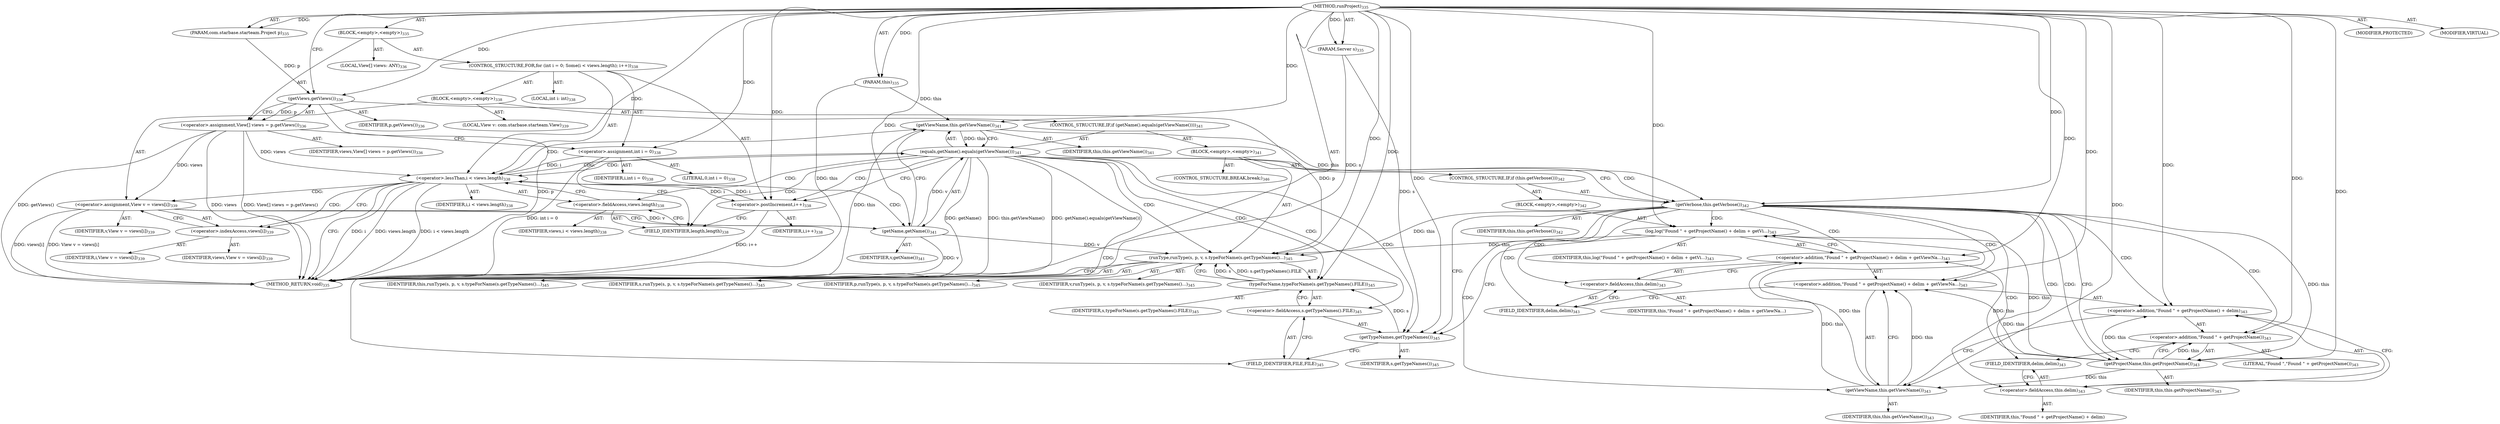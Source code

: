 digraph "runProject" {  
"111669149701" [label = <(METHOD,runProject)<SUB>335</SUB>> ]
"115964116996" [label = <(PARAM,this)<SUB>335</SUB>> ]
"115964117020" [label = <(PARAM,Server s)<SUB>335</SUB>> ]
"115964117021" [label = <(PARAM,com.starbase.starteam.Project p)<SUB>335</SUB>> ]
"25769803791" [label = <(BLOCK,&lt;empty&gt;,&lt;empty&gt;)<SUB>335</SUB>> ]
"94489280520" [label = <(LOCAL,View[] views: ANY)<SUB>336</SUB>> ]
"30064771163" [label = <(&lt;operator&gt;.assignment,View[] views = p.getViews())<SUB>336</SUB>> ]
"68719476857" [label = <(IDENTIFIER,views,View[] views = p.getViews())<SUB>336</SUB>> ]
"30064771164" [label = <(getViews,getViews())<SUB>336</SUB>> ]
"68719476858" [label = <(IDENTIFIER,p,getViews())<SUB>336</SUB>> ]
"47244640265" [label = <(CONTROL_STRUCTURE,FOR,for (int i = 0; Some(i &lt; views.length); i++))<SUB>338</SUB>> ]
"94489280521" [label = <(LOCAL,int i: int)<SUB>338</SUB>> ]
"30064771165" [label = <(&lt;operator&gt;.assignment,int i = 0)<SUB>338</SUB>> ]
"68719476859" [label = <(IDENTIFIER,i,int i = 0)<SUB>338</SUB>> ]
"90194313241" [label = <(LITERAL,0,int i = 0)<SUB>338</SUB>> ]
"30064771166" [label = <(&lt;operator&gt;.lessThan,i &lt; views.length)<SUB>338</SUB>> ]
"68719476860" [label = <(IDENTIFIER,i,i &lt; views.length)<SUB>338</SUB>> ]
"30064771167" [label = <(&lt;operator&gt;.fieldAccess,views.length)<SUB>338</SUB>> ]
"68719476861" [label = <(IDENTIFIER,views,i &lt; views.length)<SUB>338</SUB>> ]
"55834574852" [label = <(FIELD_IDENTIFIER,length,length)<SUB>338</SUB>> ]
"30064771168" [label = <(&lt;operator&gt;.postIncrement,i++)<SUB>338</SUB>> ]
"68719476862" [label = <(IDENTIFIER,i,i++)<SUB>338</SUB>> ]
"25769803792" [label = <(BLOCK,&lt;empty&gt;,&lt;empty&gt;)<SUB>338</SUB>> ]
"94489280522" [label = <(LOCAL,View v: com.starbase.starteam.View)<SUB>339</SUB>> ]
"30064771169" [label = <(&lt;operator&gt;.assignment,View v = views[i])<SUB>339</SUB>> ]
"68719476863" [label = <(IDENTIFIER,v,View v = views[i])<SUB>339</SUB>> ]
"30064771170" [label = <(&lt;operator&gt;.indexAccess,views[i])<SUB>339</SUB>> ]
"68719476864" [label = <(IDENTIFIER,views,View v = views[i])<SUB>339</SUB>> ]
"68719476865" [label = <(IDENTIFIER,i,View v = views[i])<SUB>339</SUB>> ]
"47244640266" [label = <(CONTROL_STRUCTURE,IF,if (getName().equals(getViewName())))<SUB>341</SUB>> ]
"30064771171" [label = <(equals,getName().equals(getViewName()))<SUB>341</SUB>> ]
"30064771172" [label = <(getName,getName())<SUB>341</SUB>> ]
"68719476866" [label = <(IDENTIFIER,v,getName())<SUB>341</SUB>> ]
"30064771173" [label = <(getViewName,this.getViewName())<SUB>341</SUB>> ]
"68719476764" [label = <(IDENTIFIER,this,this.getViewName())<SUB>341</SUB>> ]
"25769803793" [label = <(BLOCK,&lt;empty&gt;,&lt;empty&gt;)<SUB>341</SUB>> ]
"47244640267" [label = <(CONTROL_STRUCTURE,IF,if (this.getVerbose()))<SUB>342</SUB>> ]
"30064771174" [label = <(getVerbose,this.getVerbose())<SUB>342</SUB>> ]
"68719476765" [label = <(IDENTIFIER,this,this.getVerbose())<SUB>342</SUB>> ]
"25769803794" [label = <(BLOCK,&lt;empty&gt;,&lt;empty&gt;)<SUB>342</SUB>> ]
"30064771175" [label = <(log,log(&quot;Found &quot; + getProjectName() + delim + getVi...)<SUB>343</SUB>> ]
"68719476768" [label = <(IDENTIFIER,this,log(&quot;Found &quot; + getProjectName() + delim + getVi...)<SUB>343</SUB>> ]
"30064771176" [label = <(&lt;operator&gt;.addition,&quot;Found &quot; + getProjectName() + delim + getViewNa...)<SUB>343</SUB>> ]
"30064771177" [label = <(&lt;operator&gt;.addition,&quot;Found &quot; + getProjectName() + delim + getViewNa...)<SUB>343</SUB>> ]
"30064771178" [label = <(&lt;operator&gt;.addition,&quot;Found &quot; + getProjectName() + delim)<SUB>343</SUB>> ]
"30064771179" [label = <(&lt;operator&gt;.addition,&quot;Found &quot; + getProjectName())<SUB>343</SUB>> ]
"90194313242" [label = <(LITERAL,&quot;Found &quot;,&quot;Found &quot; + getProjectName())<SUB>343</SUB>> ]
"30064771180" [label = <(getProjectName,this.getProjectName())<SUB>343</SUB>> ]
"68719476766" [label = <(IDENTIFIER,this,this.getProjectName())<SUB>343</SUB>> ]
"30064771181" [label = <(&lt;operator&gt;.fieldAccess,this.delim)<SUB>343</SUB>> ]
"68719476867" [label = <(IDENTIFIER,this,&quot;Found &quot; + getProjectName() + delim)> ]
"55834574853" [label = <(FIELD_IDENTIFIER,delim,delim)<SUB>343</SUB>> ]
"30064771182" [label = <(getViewName,this.getViewName())<SUB>343</SUB>> ]
"68719476767" [label = <(IDENTIFIER,this,this.getViewName())<SUB>343</SUB>> ]
"30064771183" [label = <(&lt;operator&gt;.fieldAccess,this.delim)<SUB>343</SUB>> ]
"68719476868" [label = <(IDENTIFIER,this,&quot;Found &quot; + getProjectName() + delim + getViewNa...)> ]
"55834574854" [label = <(FIELD_IDENTIFIER,delim,delim)<SUB>343</SUB>> ]
"30064771184" [label = <(runType,runType(s, p, v, s.typeForName(s.getTypeNames()...)<SUB>345</SUB>> ]
"68719476769" [label = <(IDENTIFIER,this,runType(s, p, v, s.typeForName(s.getTypeNames()...)<SUB>345</SUB>> ]
"68719476869" [label = <(IDENTIFIER,s,runType(s, p, v, s.typeForName(s.getTypeNames()...)<SUB>345</SUB>> ]
"68719476870" [label = <(IDENTIFIER,p,runType(s, p, v, s.typeForName(s.getTypeNames()...)<SUB>345</SUB>> ]
"68719476871" [label = <(IDENTIFIER,v,runType(s, p, v, s.typeForName(s.getTypeNames()...)<SUB>345</SUB>> ]
"30064771185" [label = <(typeForName,typeForName(s.getTypeNames().FILE))<SUB>345</SUB>> ]
"68719476872" [label = <(IDENTIFIER,s,typeForName(s.getTypeNames().FILE))<SUB>345</SUB>> ]
"30064771186" [label = <(&lt;operator&gt;.fieldAccess,s.getTypeNames().FILE)<SUB>345</SUB>> ]
"30064771187" [label = <(getTypeNames,getTypeNames())<SUB>345</SUB>> ]
"68719476873" [label = <(IDENTIFIER,s,getTypeNames())<SUB>345</SUB>> ]
"55834574855" [label = <(FIELD_IDENTIFIER,FILE,FILE)<SUB>345</SUB>> ]
"47244640268" [label = <(CONTROL_STRUCTURE,BREAK,break;)<SUB>346</SUB>> ]
"133143986209" [label = <(MODIFIER,PROTECTED)> ]
"133143986210" [label = <(MODIFIER,VIRTUAL)> ]
"128849018885" [label = <(METHOD_RETURN,void)<SUB>335</SUB>> ]
  "111669149701" -> "115964116996"  [ label = "AST: "] 
  "111669149701" -> "115964117020"  [ label = "AST: "] 
  "111669149701" -> "115964117021"  [ label = "AST: "] 
  "111669149701" -> "25769803791"  [ label = "AST: "] 
  "111669149701" -> "133143986209"  [ label = "AST: "] 
  "111669149701" -> "133143986210"  [ label = "AST: "] 
  "111669149701" -> "128849018885"  [ label = "AST: "] 
  "25769803791" -> "94489280520"  [ label = "AST: "] 
  "25769803791" -> "30064771163"  [ label = "AST: "] 
  "25769803791" -> "47244640265"  [ label = "AST: "] 
  "30064771163" -> "68719476857"  [ label = "AST: "] 
  "30064771163" -> "30064771164"  [ label = "AST: "] 
  "30064771164" -> "68719476858"  [ label = "AST: "] 
  "47244640265" -> "94489280521"  [ label = "AST: "] 
  "47244640265" -> "30064771165"  [ label = "AST: "] 
  "47244640265" -> "30064771166"  [ label = "AST: "] 
  "47244640265" -> "30064771168"  [ label = "AST: "] 
  "47244640265" -> "25769803792"  [ label = "AST: "] 
  "30064771165" -> "68719476859"  [ label = "AST: "] 
  "30064771165" -> "90194313241"  [ label = "AST: "] 
  "30064771166" -> "68719476860"  [ label = "AST: "] 
  "30064771166" -> "30064771167"  [ label = "AST: "] 
  "30064771167" -> "68719476861"  [ label = "AST: "] 
  "30064771167" -> "55834574852"  [ label = "AST: "] 
  "30064771168" -> "68719476862"  [ label = "AST: "] 
  "25769803792" -> "94489280522"  [ label = "AST: "] 
  "25769803792" -> "30064771169"  [ label = "AST: "] 
  "25769803792" -> "47244640266"  [ label = "AST: "] 
  "30064771169" -> "68719476863"  [ label = "AST: "] 
  "30064771169" -> "30064771170"  [ label = "AST: "] 
  "30064771170" -> "68719476864"  [ label = "AST: "] 
  "30064771170" -> "68719476865"  [ label = "AST: "] 
  "47244640266" -> "30064771171"  [ label = "AST: "] 
  "47244640266" -> "25769803793"  [ label = "AST: "] 
  "30064771171" -> "30064771172"  [ label = "AST: "] 
  "30064771171" -> "30064771173"  [ label = "AST: "] 
  "30064771172" -> "68719476866"  [ label = "AST: "] 
  "30064771173" -> "68719476764"  [ label = "AST: "] 
  "25769803793" -> "47244640267"  [ label = "AST: "] 
  "25769803793" -> "30064771184"  [ label = "AST: "] 
  "25769803793" -> "47244640268"  [ label = "AST: "] 
  "47244640267" -> "30064771174"  [ label = "AST: "] 
  "47244640267" -> "25769803794"  [ label = "AST: "] 
  "30064771174" -> "68719476765"  [ label = "AST: "] 
  "25769803794" -> "30064771175"  [ label = "AST: "] 
  "30064771175" -> "68719476768"  [ label = "AST: "] 
  "30064771175" -> "30064771176"  [ label = "AST: "] 
  "30064771176" -> "30064771177"  [ label = "AST: "] 
  "30064771176" -> "30064771183"  [ label = "AST: "] 
  "30064771177" -> "30064771178"  [ label = "AST: "] 
  "30064771177" -> "30064771182"  [ label = "AST: "] 
  "30064771178" -> "30064771179"  [ label = "AST: "] 
  "30064771178" -> "30064771181"  [ label = "AST: "] 
  "30064771179" -> "90194313242"  [ label = "AST: "] 
  "30064771179" -> "30064771180"  [ label = "AST: "] 
  "30064771180" -> "68719476766"  [ label = "AST: "] 
  "30064771181" -> "68719476867"  [ label = "AST: "] 
  "30064771181" -> "55834574853"  [ label = "AST: "] 
  "30064771182" -> "68719476767"  [ label = "AST: "] 
  "30064771183" -> "68719476868"  [ label = "AST: "] 
  "30064771183" -> "55834574854"  [ label = "AST: "] 
  "30064771184" -> "68719476769"  [ label = "AST: "] 
  "30064771184" -> "68719476869"  [ label = "AST: "] 
  "30064771184" -> "68719476870"  [ label = "AST: "] 
  "30064771184" -> "68719476871"  [ label = "AST: "] 
  "30064771184" -> "30064771185"  [ label = "AST: "] 
  "30064771185" -> "68719476872"  [ label = "AST: "] 
  "30064771185" -> "30064771186"  [ label = "AST: "] 
  "30064771186" -> "30064771187"  [ label = "AST: "] 
  "30064771186" -> "55834574855"  [ label = "AST: "] 
  "30064771187" -> "68719476873"  [ label = "AST: "] 
  "30064771163" -> "30064771165"  [ label = "CFG: "] 
  "30064771164" -> "30064771163"  [ label = "CFG: "] 
  "30064771165" -> "55834574852"  [ label = "CFG: "] 
  "30064771166" -> "128849018885"  [ label = "CFG: "] 
  "30064771166" -> "30064771170"  [ label = "CFG: "] 
  "30064771168" -> "55834574852"  [ label = "CFG: "] 
  "30064771167" -> "30064771166"  [ label = "CFG: "] 
  "30064771169" -> "30064771172"  [ label = "CFG: "] 
  "55834574852" -> "30064771167"  [ label = "CFG: "] 
  "30064771170" -> "30064771169"  [ label = "CFG: "] 
  "30064771171" -> "30064771174"  [ label = "CFG: "] 
  "30064771171" -> "30064771168"  [ label = "CFG: "] 
  "30064771172" -> "30064771173"  [ label = "CFG: "] 
  "30064771173" -> "30064771171"  [ label = "CFG: "] 
  "30064771184" -> "128849018885"  [ label = "CFG: "] 
  "30064771174" -> "30064771180"  [ label = "CFG: "] 
  "30064771174" -> "30064771187"  [ label = "CFG: "] 
  "30064771185" -> "30064771184"  [ label = "CFG: "] 
  "30064771175" -> "30064771187"  [ label = "CFG: "] 
  "30064771186" -> "30064771185"  [ label = "CFG: "] 
  "30064771176" -> "30064771175"  [ label = "CFG: "] 
  "30064771187" -> "55834574855"  [ label = "CFG: "] 
  "55834574855" -> "30064771186"  [ label = "CFG: "] 
  "30064771177" -> "55834574854"  [ label = "CFG: "] 
  "30064771183" -> "30064771176"  [ label = "CFG: "] 
  "30064771178" -> "30064771182"  [ label = "CFG: "] 
  "30064771182" -> "30064771177"  [ label = "CFG: "] 
  "55834574854" -> "30064771183"  [ label = "CFG: "] 
  "30064771179" -> "55834574853"  [ label = "CFG: "] 
  "30064771181" -> "30064771178"  [ label = "CFG: "] 
  "30064771180" -> "30064771179"  [ label = "CFG: "] 
  "55834574853" -> "30064771181"  [ label = "CFG: "] 
  "111669149701" -> "30064771164"  [ label = "CFG: "] 
  "115964116996" -> "128849018885"  [ label = "DDG: this"] 
  "115964117020" -> "128849018885"  [ label = "DDG: s"] 
  "30064771163" -> "128849018885"  [ label = "DDG: views"] 
  "30064771164" -> "128849018885"  [ label = "DDG: p"] 
  "30064771163" -> "128849018885"  [ label = "DDG: getViews()"] 
  "30064771163" -> "128849018885"  [ label = "DDG: View[] views = p.getViews()"] 
  "30064771165" -> "128849018885"  [ label = "DDG: int i = 0"] 
  "30064771166" -> "128849018885"  [ label = "DDG: i"] 
  "30064771166" -> "128849018885"  [ label = "DDG: views.length"] 
  "30064771166" -> "128849018885"  [ label = "DDG: i &lt; views.length"] 
  "30064771169" -> "128849018885"  [ label = "DDG: views[i]"] 
  "30064771169" -> "128849018885"  [ label = "DDG: View v = views[i]"] 
  "30064771172" -> "128849018885"  [ label = "DDG: v"] 
  "30064771171" -> "128849018885"  [ label = "DDG: getName()"] 
  "30064771173" -> "128849018885"  [ label = "DDG: this"] 
  "30064771171" -> "128849018885"  [ label = "DDG: this.getViewName()"] 
  "30064771171" -> "128849018885"  [ label = "DDG: getName().equals(getViewName())"] 
  "30064771168" -> "128849018885"  [ label = "DDG: i++"] 
  "111669149701" -> "115964116996"  [ label = "DDG: "] 
  "111669149701" -> "115964117020"  [ label = "DDG: "] 
  "111669149701" -> "115964117021"  [ label = "DDG: "] 
  "30064771164" -> "30064771163"  [ label = "DDG: p"] 
  "111669149701" -> "30064771165"  [ label = "DDG: "] 
  "115964117021" -> "30064771164"  [ label = "DDG: p"] 
  "111669149701" -> "30064771164"  [ label = "DDG: "] 
  "30064771165" -> "30064771166"  [ label = "DDG: i"] 
  "30064771168" -> "30064771166"  [ label = "DDG: i"] 
  "111669149701" -> "30064771166"  [ label = "DDG: "] 
  "30064771163" -> "30064771166"  [ label = "DDG: views"] 
  "30064771166" -> "30064771168"  [ label = "DDG: i"] 
  "111669149701" -> "30064771168"  [ label = "DDG: "] 
  "30064771163" -> "30064771169"  [ label = "DDG: views"] 
  "30064771172" -> "30064771171"  [ label = "DDG: v"] 
  "30064771173" -> "30064771171"  [ label = "DDG: this"] 
  "30064771169" -> "30064771172"  [ label = "DDG: v"] 
  "111669149701" -> "30064771172"  [ label = "DDG: "] 
  "115964116996" -> "30064771173"  [ label = "DDG: this"] 
  "111669149701" -> "30064771173"  [ label = "DDG: "] 
  "30064771174" -> "30064771184"  [ label = "DDG: this"] 
  "30064771175" -> "30064771184"  [ label = "DDG: this"] 
  "111669149701" -> "30064771184"  [ label = "DDG: "] 
  "30064771185" -> "30064771184"  [ label = "DDG: s"] 
  "30064771164" -> "30064771184"  [ label = "DDG: p"] 
  "30064771172" -> "30064771184"  [ label = "DDG: v"] 
  "30064771185" -> "30064771184"  [ label = "DDG: s.getTypeNames().FILE"] 
  "30064771173" -> "30064771174"  [ label = "DDG: this"] 
  "111669149701" -> "30064771174"  [ label = "DDG: "] 
  "30064771187" -> "30064771185"  [ label = "DDG: s"] 
  "111669149701" -> "30064771185"  [ label = "DDG: "] 
  "30064771182" -> "30064771175"  [ label = "DDG: this"] 
  "111669149701" -> "30064771175"  [ label = "DDG: "] 
  "30064771180" -> "30064771175"  [ label = "DDG: this"] 
  "111669149701" -> "30064771176"  [ label = "DDG: "] 
  "30064771180" -> "30064771176"  [ label = "DDG: this"] 
  "30064771182" -> "30064771176"  [ label = "DDG: this"] 
  "115964117020" -> "30064771187"  [ label = "DDG: s"] 
  "111669149701" -> "30064771187"  [ label = "DDG: "] 
  "111669149701" -> "30064771177"  [ label = "DDG: "] 
  "30064771180" -> "30064771177"  [ label = "DDG: this"] 
  "30064771182" -> "30064771177"  [ label = "DDG: this"] 
  "111669149701" -> "30064771178"  [ label = "DDG: "] 
  "30064771180" -> "30064771178"  [ label = "DDG: this"] 
  "30064771180" -> "30064771182"  [ label = "DDG: this"] 
  "111669149701" -> "30064771182"  [ label = "DDG: "] 
  "111669149701" -> "30064771179"  [ label = "DDG: "] 
  "30064771180" -> "30064771179"  [ label = "DDG: this"] 
  "30064771174" -> "30064771180"  [ label = "DDG: this"] 
  "111669149701" -> "30064771180"  [ label = "DDG: "] 
  "30064771166" -> "30064771173"  [ label = "CDG: "] 
  "30064771166" -> "30064771169"  [ label = "CDG: "] 
  "30064771166" -> "30064771170"  [ label = "CDG: "] 
  "30064771166" -> "30064771171"  [ label = "CDG: "] 
  "30064771166" -> "30064771172"  [ label = "CDG: "] 
  "30064771171" -> "55834574852"  [ label = "CDG: "] 
  "30064771171" -> "55834574855"  [ label = "CDG: "] 
  "30064771171" -> "30064771166"  [ label = "CDG: "] 
  "30064771171" -> "30064771167"  [ label = "CDG: "] 
  "30064771171" -> "30064771168"  [ label = "CDG: "] 
  "30064771171" -> "30064771174"  [ label = "CDG: "] 
  "30064771171" -> "30064771184"  [ label = "CDG: "] 
  "30064771171" -> "30064771185"  [ label = "CDG: "] 
  "30064771171" -> "30064771186"  [ label = "CDG: "] 
  "30064771171" -> "30064771187"  [ label = "CDG: "] 
  "30064771174" -> "55834574853"  [ label = "CDG: "] 
  "30064771174" -> "55834574854"  [ label = "CDG: "] 
  "30064771174" -> "30064771175"  [ label = "CDG: "] 
  "30064771174" -> "30064771176"  [ label = "CDG: "] 
  "30064771174" -> "30064771181"  [ label = "CDG: "] 
  "30064771174" -> "30064771182"  [ label = "CDG: "] 
  "30064771174" -> "30064771183"  [ label = "CDG: "] 
  "30064771174" -> "30064771177"  [ label = "CDG: "] 
  "30064771174" -> "30064771178"  [ label = "CDG: "] 
  "30064771174" -> "30064771179"  [ label = "CDG: "] 
  "30064771174" -> "30064771180"  [ label = "CDG: "] 
}
